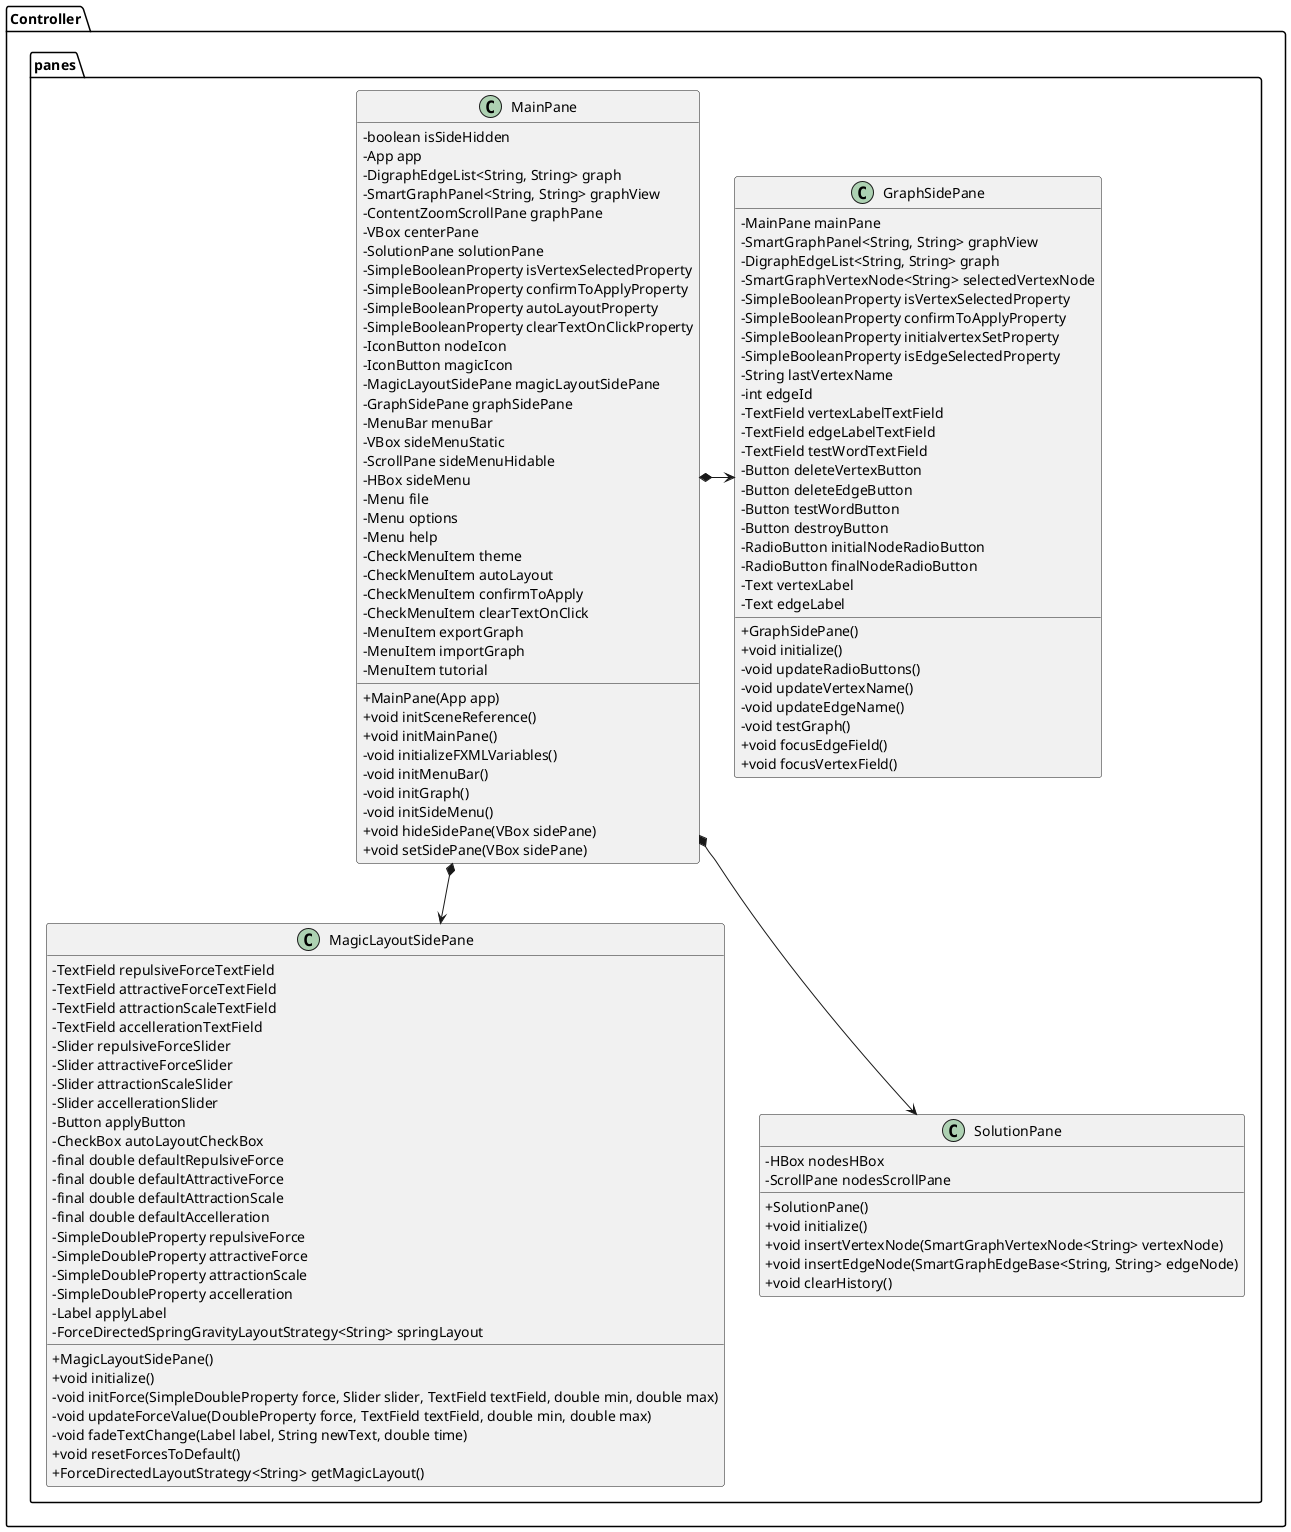 @startuml
skinparam classAttributeIconSize 0
package Controller.panes {
    class GraphSidePane {
        - MainPane mainPane
        - SmartGraphPanel<String, String> graphView
        - DigraphEdgeList<String, String> graph
        - SmartGraphVertexNode<String> selectedVertexNode
        - SimpleBooleanProperty isVertexSelectedProperty
        - SimpleBooleanProperty confirmToApplyProperty
        - SimpleBooleanProperty initialvertexSetProperty
        - SimpleBooleanProperty isEdgeSelectedProperty
        - String lastVertexName
        - int edgeId
        - TextField vertexLabelTextField
        - TextField edgeLabelTextField
        - TextField testWordTextField
        - Button deleteVertexButton
        - Button deleteEdgeButton
        - Button testWordButton
        - Button destroyButton
        - RadioButton initialNodeRadioButton
        - RadioButton finalNodeRadioButton
        - Text vertexLabel
        - Text edgeLabel

        + GraphSidePane()
        + void initialize()
        - void updateRadioButtons()
        - void updateVertexName()
        - void updateEdgeName()
        - void testGraph()
        + void focusEdgeField()
        + void focusVertexField()
    } 
    class MagicLayoutSidePane {
        - TextField repulsiveForceTextField
        - TextField attractiveForceTextField
        - TextField attractionScaleTextField
        - TextField accellerationTextField
        - Slider repulsiveForceSlider
        - Slider attractiveForceSlider
        - Slider attractionScaleSlider
        - Slider accellerationSlider
        - Button applyButton
        - CheckBox autoLayoutCheckBox
        - final double defaultRepulsiveForce
        - final double defaultAttractiveForce
        - final double defaultAttractionScale
        - final double defaultAccelleration
        - SimpleDoubleProperty repulsiveForce
        - SimpleDoubleProperty attractiveForce
        - SimpleDoubleProperty attractionScale
        - SimpleDoubleProperty accelleration
        - Label applyLabel
        - ForceDirectedSpringGravityLayoutStrategy<String> springLayout

        + MagicLayoutSidePane()
        + void initialize()
        - void initForce(SimpleDoubleProperty force, Slider slider, TextField textField, double min, double max)
        - void updateForceValue(DoubleProperty force, TextField textField, double min, double max)
        - void fadeTextChange(Label label, String newText, double time)
        + void resetForcesToDefault()
        + ForceDirectedLayoutStrategy<String> getMagicLayout()
    } 
    class MainPane {
        - boolean isSideHidden
        - App app
        - DigraphEdgeList<String, String> graph
        - SmartGraphPanel<String, String> graphView
        - ContentZoomScrollPane graphPane
        - VBox centerPane
        - SolutionPane solutionPane
        - SimpleBooleanProperty isVertexSelectedProperty
        - SimpleBooleanProperty confirmToApplyProperty
        - SimpleBooleanProperty autoLayoutProperty
        - SimpleBooleanProperty clearTextOnClickProperty
        - IconButton nodeIcon
        - IconButton magicIcon
        - MagicLayoutSidePane magicLayoutSidePane
        - GraphSidePane graphSidePane
        - MenuBar menuBar
        - VBox sideMenuStatic
        - ScrollPane sideMenuHidable
        - HBox sideMenu
        - Menu file
        - Menu options
        - Menu help
        - CheckMenuItem theme
        - CheckMenuItem autoLayout
        - CheckMenuItem confirmToApply
        - CheckMenuItem clearTextOnClick
        - MenuItem exportGraph
        - MenuItem importGraph
        - MenuItem tutorial

        + MainPane(App app)
        + void initSceneReference()
        + void initMainPane()
        - void initializeFXMLVariables()
        - void initMenuBar()
        - void initGraph()
        - void initSideMenu()
        + void hideSidePane(VBox sidePane)
        + void setSidePane(VBox sidePane)
    }
    class SolutionPane {
        - HBox nodesHBox
        - ScrollPane nodesScrollPane

        + SolutionPane()
        + void initialize()
        + void insertVertexNode(SmartGraphVertexNode<String> vertexNode)
        + void insertEdgeNode(SmartGraphEdgeBase<String, String> edgeNode)
        + void clearHistory()
    }
    MainPane *--> SolutionPane
    MainPane *--> MagicLayoutSidePane
    MainPane *-right-> GraphSidePane

}
@enduml